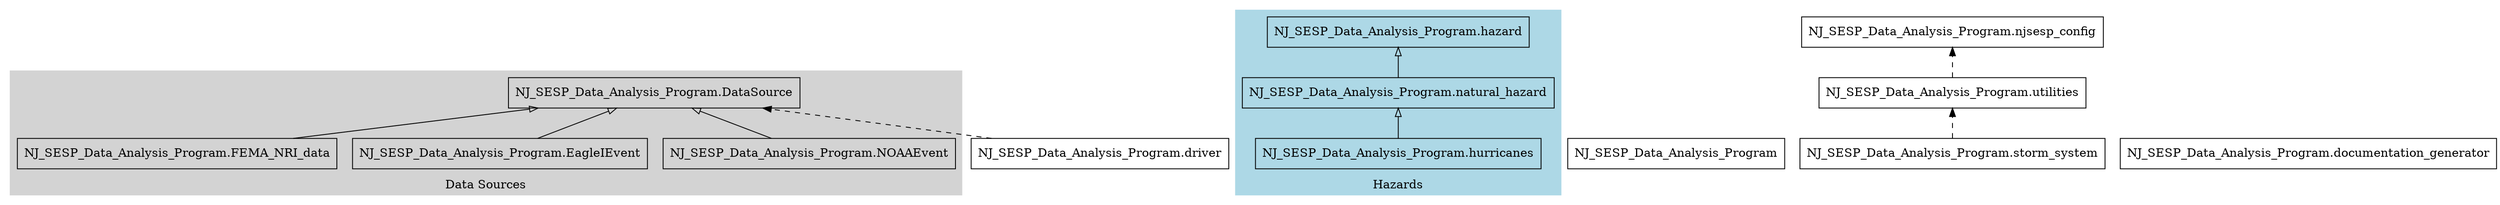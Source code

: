 digraph "packages_MyProject" {
    rankdir=BT;
    charset="utf-8";

    // Subgraph for Data Sources
    subgraph cluster_DataSources {
        label="Data Sources";
        style=filled;
        color=lightgrey;

        "NJ_SESP_Data_Analysis_Program.DataSource" [shape="box", style="solid"];
        "NJ_SESP_Data_Analysis_Program.NOAAEvent" [shape="box", style="solid"];
        "NJ_SESP_Data_Analysis_Program.EagleIEvent" [shape="box", style="solid"];
        "NJ_SESP_Data_Analysis_Program.FEMA_NRI_data" [shape="box", style="solid"];

        // Inheritance relationships within Data Sources
        "NJ_SESP_Data_Analysis_Program.NOAAEvent" -> "NJ_SESP_Data_Analysis_Program.DataSource" [arrowhead="empty"];
        "NJ_SESP_Data_Analysis_Program.EagleIEvent" -> "NJ_SESP_Data_Analysis_Program.DataSource" [arrowhead="empty"];
        "NJ_SESP_Data_Analysis_Program.FEMA_NRI_data" -> "NJ_SESP_Data_Analysis_Program.DataSource" [arrowhead="empty"];
    }

    // Subgraph for Hazards
    subgraph cluster_Hazards {
        label="Hazards";
        style=filled;
        color=lightblue;

        "NJ_SESP_Data_Analysis_Program.hazard" [shape="box", style="solid"];
        "NJ_SESP_Data_Analysis_Program.natural_hazard" [shape="box", style="solid"];
        "NJ_SESP_Data_Analysis_Program.hurricanes" [shape="box", style="solid"];

        // Inheritance relationships within Hazards
        "NJ_SESP_Data_Analysis_Program.natural_hazard" -> "NJ_SESP_Data_Analysis_Program.hazard" [arrowhead="empty"];
        "NJ_SESP_Data_Analysis_Program.hurricanes" -> "NJ_SESP_Data_Analysis_Program.natural_hazard" [arrowhead="empty"];
    }

    // Other packages
    "NJ_SESP_Data_Analysis_Program" [shape="box", style="solid"];
    "NJ_SESP_Data_Analysis_Program.storm_system" [shape="box", style="solid"];
    "NJ_SESP_Data_Analysis_Program.utilities" [shape="box", style="solid"];
    "NJ_SESP_Data_Analysis_Program.njsesp_config" [shape="box", style="solid"];
    "NJ_SESP_Data_Analysis_Program.documentation_generator" [shape="box", style="solid"];
    "NJ_SESP_Data_Analysis_Program.driver" [shape="box", style="solid"];

    // Associations and Dependencies
    "NJ_SESP_Data_Analysis_Program.storm_system" -> "NJ_SESP_Data_Analysis_Program.utilities" [style="dashed"];
    "NJ_SESP_Data_Analysis_Program.utilities" -> "NJ_SESP_Data_Analysis_Program.njsesp_config" [style="dashed"];
    "NJ_SESP_Data_Analysis_Program.driver" -> "NJ_SESP_Data_Analysis_Program.DataSource" [style="dashed"];
    // ... add other associations and dependencies as required
}
